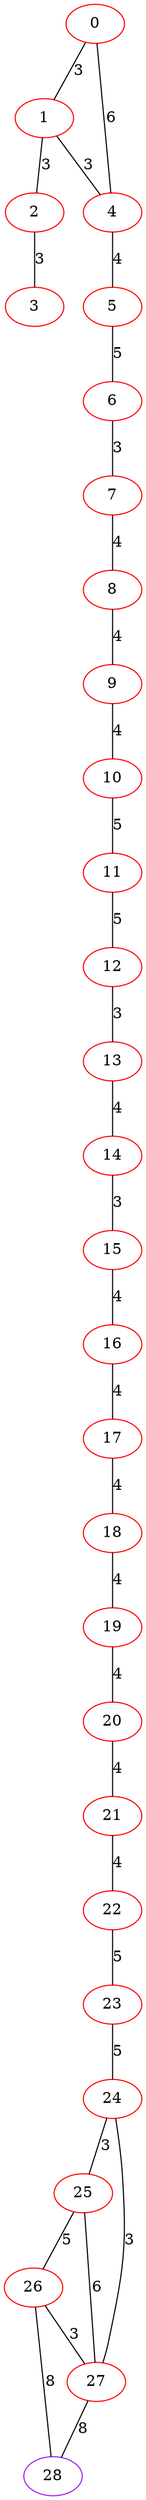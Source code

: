graph "" {
0 [color=red, weight=1];
1 [color=red, weight=1];
2 [color=red, weight=1];
3 [color=red, weight=1];
4 [color=red, weight=1];
5 [color=red, weight=1];
6 [color=red, weight=1];
7 [color=red, weight=1];
8 [color=red, weight=1];
9 [color=red, weight=1];
10 [color=red, weight=1];
11 [color=red, weight=1];
12 [color=red, weight=1];
13 [color=red, weight=1];
14 [color=red, weight=1];
15 [color=red, weight=1];
16 [color=red, weight=1];
17 [color=red, weight=1];
18 [color=red, weight=1];
19 [color=red, weight=1];
20 [color=red, weight=1];
21 [color=red, weight=1];
22 [color=red, weight=1];
23 [color=red, weight=1];
24 [color=red, weight=1];
25 [color=red, weight=1];
26 [color=red, weight=1];
27 [color=red, weight=1];
28 [color=purple, weight=4];
0 -- 1  [key=0, label=3];
0 -- 4  [key=0, label=6];
1 -- 2  [key=0, label=3];
1 -- 4  [key=0, label=3];
2 -- 3  [key=0, label=3];
4 -- 5  [key=0, label=4];
5 -- 6  [key=0, label=5];
6 -- 7  [key=0, label=3];
7 -- 8  [key=0, label=4];
8 -- 9  [key=0, label=4];
9 -- 10  [key=0, label=4];
10 -- 11  [key=0, label=5];
11 -- 12  [key=0, label=5];
12 -- 13  [key=0, label=3];
13 -- 14  [key=0, label=4];
14 -- 15  [key=0, label=3];
15 -- 16  [key=0, label=4];
16 -- 17  [key=0, label=4];
17 -- 18  [key=0, label=4];
18 -- 19  [key=0, label=4];
19 -- 20  [key=0, label=4];
20 -- 21  [key=0, label=4];
21 -- 22  [key=0, label=4];
22 -- 23  [key=0, label=5];
23 -- 24  [key=0, label=5];
24 -- 25  [key=0, label=3];
24 -- 27  [key=0, label=3];
25 -- 26  [key=0, label=5];
25 -- 27  [key=0, label=6];
26 -- 27  [key=0, label=3];
26 -- 28  [key=0, label=8];
27 -- 28  [key=0, label=8];
}
